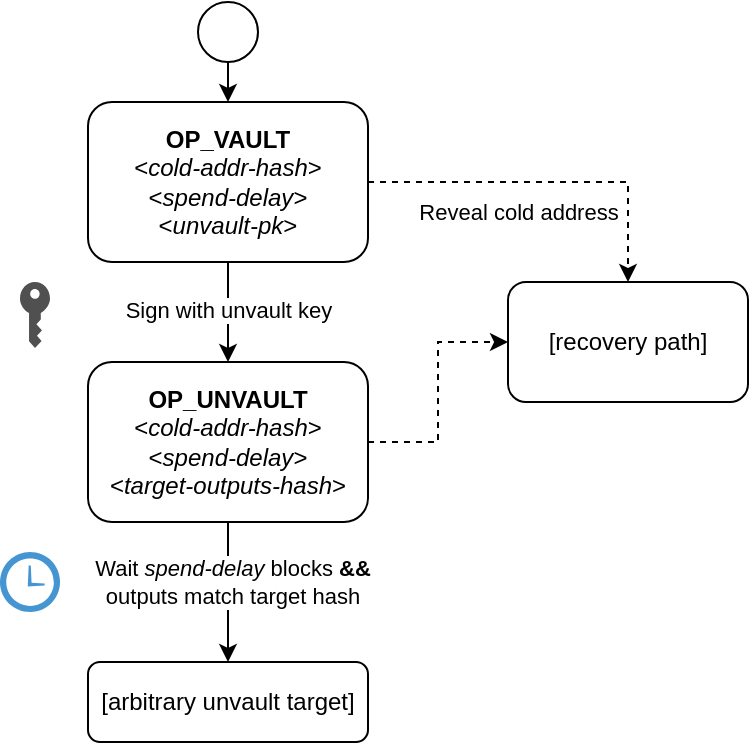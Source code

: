 <mxfile version="20.6.2" type="device" pages="5"><diagram id="qHG0FeF2aWp-aiau7VVg" name="Basic flow"><mxGraphModel dx="1471" dy="887" grid="1" gridSize="10" guides="1" tooltips="1" connect="1" arrows="1" fold="1" page="1" pageScale="1" pageWidth="850" pageHeight="1100" math="0" shadow="0"><root><mxCell id="0"/><mxCell id="1" parent="0"/><mxCell id="b8DSxFJpJzC5LI19bmsF-5" value="" style="edgeStyle=orthogonalEdgeStyle;rounded=0;orthogonalLoop=1;jettySize=auto;html=1;" parent="1" source="b8DSxFJpJzC5LI19bmsF-1" target="b8DSxFJpJzC5LI19bmsF-3" edge="1"><mxGeometry relative="1" as="geometry"/></mxCell><mxCell id="b8DSxFJpJzC5LI19bmsF-8" value="&lt;div&gt;Sign with unvault key&lt;/div&gt;" style="edgeLabel;html=1;align=center;verticalAlign=middle;resizable=0;points=[];" parent="b8DSxFJpJzC5LI19bmsF-5" vertex="1" connectable="0"><mxGeometry x="-0.31" y="-1" relative="1" as="geometry"><mxPoint x="1" y="6" as="offset"/></mxGeometry></mxCell><mxCell id="b8DSxFJpJzC5LI19bmsF-6" style="edgeStyle=orthogonalEdgeStyle;rounded=0;orthogonalLoop=1;jettySize=auto;html=1;exitX=1;exitY=0.5;exitDx=0;exitDy=0;strokeColor=default;dashed=1;" parent="1" source="b8DSxFJpJzC5LI19bmsF-1" target="b8DSxFJpJzC5LI19bmsF-2" edge="1"><mxGeometry relative="1" as="geometry"/></mxCell><mxCell id="b8DSxFJpJzC5LI19bmsF-7" value="Reveal cold address" style="edgeLabel;html=1;align=center;verticalAlign=middle;resizable=0;points=[];" parent="b8DSxFJpJzC5LI19bmsF-6" vertex="1" connectable="0"><mxGeometry x="-0.17" y="2" relative="1" as="geometry"><mxPoint y="17" as="offset"/></mxGeometry></mxCell><mxCell id="b8DSxFJpJzC5LI19bmsF-1" value="&lt;div&gt;&lt;b&gt;OP_VAULT&lt;/b&gt;&lt;/div&gt;&lt;div&gt;&amp;lt;&lt;i&gt;cold-addr-hash&lt;/i&gt;&amp;gt;&lt;/div&gt;&lt;div&gt;&amp;lt;&lt;i&gt;spend-delay&lt;/i&gt;&amp;gt;&lt;/div&gt;&lt;div&gt;&amp;lt;&lt;i&gt;unvault-pk&lt;/i&gt;&amp;gt;&lt;br&gt;&lt;/div&gt;" style="rounded=1;whiteSpace=wrap;html=1;labelPosition=center;verticalLabelPosition=middle;align=center;verticalAlign=middle;" parent="1" vertex="1"><mxGeometry x="190" y="270" width="140" height="80" as="geometry"/></mxCell><mxCell id="b8DSxFJpJzC5LI19bmsF-2" value="[recovery path]" style="rounded=1;whiteSpace=wrap;html=1;" parent="1" vertex="1"><mxGeometry x="400" y="360" width="120" height="60" as="geometry"/></mxCell><mxCell id="b8DSxFJpJzC5LI19bmsF-9" style="edgeStyle=orthogonalEdgeStyle;rounded=0;orthogonalLoop=1;jettySize=auto;html=1;exitX=1;exitY=0.5;exitDx=0;exitDy=0;entryX=0;entryY=0.5;entryDx=0;entryDy=0;dashed=1;strokeColor=default;" parent="1" source="b8DSxFJpJzC5LI19bmsF-3" target="b8DSxFJpJzC5LI19bmsF-2" edge="1"><mxGeometry relative="1" as="geometry"/></mxCell><mxCell id="b8DSxFJpJzC5LI19bmsF-11" style="edgeStyle=orthogonalEdgeStyle;rounded=0;orthogonalLoop=1;jettySize=auto;html=1;strokeColor=default;" parent="1" source="b8DSxFJpJzC5LI19bmsF-3" target="b8DSxFJpJzC5LI19bmsF-10" edge="1"><mxGeometry relative="1" as="geometry"/></mxCell><mxCell id="b8DSxFJpJzC5LI19bmsF-12" value="&lt;div&gt;Wait &lt;i&gt;spend-delay&lt;/i&gt; blocks &lt;b&gt;&amp;amp;&amp;amp;&lt;/b&gt;&lt;br&gt;&lt;/div&gt;&lt;div&gt;outputs match target hash&lt;br&gt;&lt;/div&gt;" style="edgeLabel;html=1;align=center;verticalAlign=middle;resizable=0;points=[];" parent="b8DSxFJpJzC5LI19bmsF-11" vertex="1" connectable="0"><mxGeometry x="-0.302" y="2" relative="1" as="geometry"><mxPoint y="5" as="offset"/></mxGeometry></mxCell><mxCell id="b8DSxFJpJzC5LI19bmsF-3" value="&lt;div&gt;&lt;b&gt;OP_UNVAULT&lt;/b&gt;&lt;/div&gt;&lt;div&gt;&amp;lt;&lt;i&gt;cold-addr-hash&lt;/i&gt;&amp;gt;&lt;/div&gt;&lt;div&gt;&amp;lt;&lt;i&gt;spend-delay&lt;/i&gt;&amp;gt;&lt;/div&gt;&lt;div&gt;&amp;lt;&lt;i&gt;target-outputs-hash&lt;/i&gt;&amp;gt;&lt;br&gt;&lt;/div&gt;" style="rounded=1;whiteSpace=wrap;html=1;" parent="1" vertex="1"><mxGeometry x="190" y="400" width="140" height="80" as="geometry"/></mxCell><mxCell id="b8DSxFJpJzC5LI19bmsF-10" value="[arbitrary unvault target]" style="rounded=1;whiteSpace=wrap;html=1;" parent="1" vertex="1"><mxGeometry x="190" y="550" width="140" height="40" as="geometry"/></mxCell><mxCell id="b8DSxFJpJzC5LI19bmsF-14" style="edgeStyle=orthogonalEdgeStyle;rounded=0;orthogonalLoop=1;jettySize=auto;html=1;exitX=0.5;exitY=1;exitDx=0;exitDy=0;exitPerimeter=0;entryX=0.5;entryY=0;entryDx=0;entryDy=0;strokeColor=default;" parent="1" source="b8DSxFJpJzC5LI19bmsF-13" target="b8DSxFJpJzC5LI19bmsF-1" edge="1"><mxGeometry relative="1" as="geometry"/></mxCell><mxCell id="b8DSxFJpJzC5LI19bmsF-13" value="" style="points=[[0.145,0.145,0],[0.5,0,0],[0.855,0.145,0],[1,0.5,0],[0.855,0.855,0],[0.5,1,0],[0.145,0.855,0],[0,0.5,0]];shape=mxgraph.bpmn.event;html=1;verticalLabelPosition=bottom;labelBackgroundColor=#ffffff;verticalAlign=top;align=center;perimeter=ellipsePerimeter;outlineConnect=0;aspect=fixed;outline=standard;symbol=general;rounded=1;" parent="1" vertex="1"><mxGeometry x="245" y="220" width="30" height="30" as="geometry"/></mxCell><mxCell id="BqwL7Yf8YW1r5e_O7xE0-1" value="" style="shadow=0;dashed=0;html=1;strokeColor=none;fillColor=#4495D1;labelPosition=center;verticalLabelPosition=bottom;verticalAlign=top;align=center;outlineConnect=0;shape=mxgraph.veeam.time;" parent="1" vertex="1"><mxGeometry x="146" y="495" width="30" height="30" as="geometry"/></mxCell><mxCell id="BqwL7Yf8YW1r5e_O7xE0-2" value="" style="sketch=0;pointerEvents=1;shadow=0;dashed=0;html=1;strokeColor=none;fillColor=#505050;labelPosition=center;verticalLabelPosition=bottom;verticalAlign=top;outlineConnect=0;align=center;shape=mxgraph.office.security.key_permissions;" parent="1" vertex="1"><mxGeometry x="156" y="360" width="15" height="33" as="geometry"/></mxCell></root></mxGraphModel></diagram><diagram id="hQFg2SRqlWPJF2oUK6n1" name="Batch sweep"><mxGraphModel dx="778" dy="786" grid="1" gridSize="10" guides="1" tooltips="1" connect="1" arrows="1" fold="1" page="1" pageScale="1" pageWidth="850" pageHeight="1100" math="0" shadow="0"><root><mxCell id="0"/><mxCell id="1" parent="0"/><mxCell id="DGUraX8pYsX29eg1CZX8-1" value="" style="rounded=1;whiteSpace=wrap;html=1;" parent="1" vertex="1"><mxGeometry x="642" y="429.5" width="138" height="160" as="geometry"/></mxCell><mxCell id="DGUraX8pYsX29eg1CZX8-2" value="" style="endArrow=none;html=1;rounded=0;entryX=0.5;entryY=0;entryDx=0;entryDy=0;exitX=0.5;exitY=1;exitDx=0;exitDy=0;" parent="1" source="DGUraX8pYsX29eg1CZX8-1" target="DGUraX8pYsX29eg1CZX8-1" edge="1"><mxGeometry width="50" height="50" relative="1" as="geometry"><mxPoint x="660" y="519.5" as="sourcePoint"/><mxPoint x="710" y="469.5" as="targetPoint"/></mxGeometry></mxCell><mxCell id="DGUraX8pYsX29eg1CZX8-3" value="&lt;b style=&quot;background-color: initial;&quot;&gt;&lt;br&gt;&lt;/b&gt;" style="rounded=1;whiteSpace=wrap;html=1;align=left;" parent="1" vertex="1"><mxGeometry x="722" y="440" width="100" height="80" as="geometry"/></mxCell><mxCell id="IMLKYxiTQTyD-2dyPs5i-11" value="" style="rounded=1;whiteSpace=wrap;html=1;" parent="1" vertex="1"><mxGeometry x="380" y="262" width="138" height="160" as="geometry"/></mxCell><mxCell id="IMLKYxiTQTyD-2dyPs5i-12" value="" style="endArrow=none;html=1;rounded=0;entryX=0.5;entryY=0;entryDx=0;entryDy=0;exitX=0.5;exitY=1;exitDx=0;exitDy=0;" parent="1" source="IMLKYxiTQTyD-2dyPs5i-11" target="IMLKYxiTQTyD-2dyPs5i-11" edge="1"><mxGeometry width="50" height="50" relative="1" as="geometry"><mxPoint x="398" y="352" as="sourcePoint"/><mxPoint x="448" y="302" as="targetPoint"/></mxGeometry></mxCell><mxCell id="IMLKYxiTQTyD-2dyPs5i-13" value="&lt;b style=&quot;background-color: initial;&quot;&gt;&lt;br&gt;&lt;/b&gt;" style="rounded=1;whiteSpace=wrap;html=1;align=left;" parent="1" vertex="1"><mxGeometry x="460" y="279" width="100" height="83" as="geometry"/></mxCell><mxCell id="IMLKYxiTQTyD-2dyPs5i-14" value="&lt;i&gt;Ephemeral anchor&lt;/i&gt;" style="rounded=1;whiteSpace=wrap;html=1;dashed=1;" parent="1" vertex="1"><mxGeometry x="461" y="372" width="97" height="35" as="geometry"/></mxCell><mxCell id="IMLKYxiTQTyD-2dyPs5i-16" value="" style="rounded=1;whiteSpace=wrap;html=1;" parent="1" vertex="1"><mxGeometry x="377" y="499" width="138" height="138" as="geometry"/></mxCell><mxCell id="IMLKYxiTQTyD-2dyPs5i-17" value="" style="endArrow=none;html=1;rounded=0;entryX=0.5;entryY=0;entryDx=0;entryDy=0;exitX=0.5;exitY=1;exitDx=0;exitDy=0;" parent="1" source="IMLKYxiTQTyD-2dyPs5i-16" target="IMLKYxiTQTyD-2dyPs5i-16" edge="1"><mxGeometry width="50" height="50" relative="1" as="geometry"><mxPoint x="395" y="589" as="sourcePoint"/><mxPoint x="445" y="539" as="targetPoint"/></mxGeometry></mxCell><mxCell id="IMLKYxiTQTyD-2dyPs5i-18" value="&lt;b style=&quot;background-color: initial;&quot;&gt;&lt;br&gt;&lt;/b&gt;" style="rounded=1;whiteSpace=wrap;html=1;align=left;" parent="1" vertex="1"><mxGeometry x="457" y="516" width="100" height="101" as="geometry"/></mxCell><mxCell id="IMLKYxiTQTyD-2dyPs5i-27" value="" style="rounded=1;whiteSpace=wrap;html=1;" parent="1" vertex="1"><mxGeometry x="150" y="420" width="138" height="140" as="geometry"/></mxCell><mxCell id="IMLKYxiTQTyD-2dyPs5i-28" value="" style="endArrow=none;html=1;rounded=0;entryX=0.5;entryY=0;entryDx=0;entryDy=0;exitX=0.5;exitY=1;exitDx=0;exitDy=0;" parent="1" source="IMLKYxiTQTyD-2dyPs5i-27" target="IMLKYxiTQTyD-2dyPs5i-27" edge="1"><mxGeometry width="50" height="50" relative="1" as="geometry"><mxPoint x="168" y="510" as="sourcePoint"/><mxPoint x="218" y="460" as="targetPoint"/></mxGeometry></mxCell><mxCell id="IMLKYxiTQTyD-2dyPs5i-29" value="&lt;b style=&quot;background-color: initial;&quot;&gt;&lt;br&gt;&lt;/b&gt;" style="rounded=1;whiteSpace=wrap;html=1;align=left;" parent="1" vertex="1"><mxGeometry x="230" y="437" width="100" height="101" as="geometry"/></mxCell><mxCell id="IMLKYxiTQTyD-2dyPs5i-30" value="&lt;p style=&quot;line-height: 40%;&quot;&gt;&lt;b&gt;scriptPubKey&lt;/b&gt;&lt;/p&gt;&lt;p style=&quot;line-height: 40%;&quot;&gt;&lt;span style=&quot;background-color: initial;&quot;&gt;OP_VAULT&lt;/span&gt;&lt;/p&gt;&lt;p style=&quot;line-height: 40%;&quot;&gt;&lt;span style=&quot;background-color: initial;&quot;&gt;&amp;nbsp; &lt;i&gt;&lt;font color=&quot;#0066cc&quot;&gt;&lt;b&gt;recov-hash-1&lt;/b&gt;&lt;/font&gt; ...&lt;/i&gt;&lt;/span&gt;&lt;/p&gt;&lt;p style=&quot;line-height: 120%;&quot;&gt;&lt;b&gt;amount&lt;/b&gt;&lt;br&gt;&lt;i&gt;a3&lt;/i&gt;&lt;/p&gt;" style="text;html=1;resizable=0;autosize=1;align=left;verticalAlign=middle;points=[];fillColor=none;strokeColor=none;rounded=0;dashed=1;" parent="1" vertex="1"><mxGeometry x="461" y="508.5" width="120" height="120" as="geometry"/></mxCell><mxCell id="IMLKYxiTQTyD-2dyPs5i-31" value="" style="rounded=1;whiteSpace=wrap;html=1;" parent="1" vertex="1"><mxGeometry x="100" y="251" width="138" height="141" as="geometry"/></mxCell><mxCell id="IMLKYxiTQTyD-2dyPs5i-32" value="" style="endArrow=none;html=1;rounded=0;entryX=0.5;entryY=0;entryDx=0;entryDy=0;exitX=0.5;exitY=1;exitDx=0;exitDy=0;" parent="1" source="IMLKYxiTQTyD-2dyPs5i-31" target="IMLKYxiTQTyD-2dyPs5i-31" edge="1"><mxGeometry width="50" height="50" relative="1" as="geometry"><mxPoint x="118" y="341" as="sourcePoint"/><mxPoint x="168" y="291" as="targetPoint"/></mxGeometry></mxCell><mxCell id="IMLKYxiTQTyD-2dyPs5i-33" value="&lt;b style=&quot;background-color: initial;&quot;&gt;&lt;br&gt;&lt;/b&gt;" style="rounded=1;whiteSpace=wrap;html=1;align=left;" parent="1" vertex="1"><mxGeometry x="180" y="268" width="100" height="101" as="geometry"/></mxCell><mxCell id="IMLKYxiTQTyD-2dyPs5i-34" value="&lt;p style=&quot;line-height: 40%;&quot;&gt;&lt;b&gt;scriptPubKey&lt;/b&gt;&lt;/p&gt;&lt;p style=&quot;line-height: 40%;&quot;&gt;&lt;span style=&quot;background-color: initial;&quot;&gt;OP_VAULT&lt;/span&gt;&lt;/p&gt;&lt;p style=&quot;line-height: 40%;&quot;&gt;&lt;span style=&quot;background-color: initial;&quot;&gt;&amp;nbsp; &lt;i&gt;&lt;font color=&quot;#0066cc&quot;&gt;&lt;b&gt;recov-hash-1&lt;/b&gt;&lt;/font&gt; ...&lt;/i&gt;&lt;/span&gt;&lt;/p&gt;&lt;p style=&quot;line-height: 120%;&quot;&gt;&lt;b&gt;amount&lt;/b&gt;&lt;br&gt;&lt;i&gt;a1&lt;/i&gt;&lt;/p&gt;" style="text;html=1;resizable=0;autosize=1;align=left;verticalAlign=middle;points=[];fillColor=none;strokeColor=none;rounded=0;dashed=1;" parent="1" vertex="1"><mxGeometry x="183" y="262" width="120" height="120" as="geometry"/></mxCell><mxCell id="IMLKYxiTQTyD-2dyPs5i-52" style="edgeStyle=orthogonalEdgeStyle;rounded=0;orthogonalLoop=1;jettySize=auto;html=1;exitX=0;exitY=0.5;exitDx=0;exitDy=0;entryX=1;entryY=0.5;entryDx=0;entryDy=0;" parent="1" source="IMLKYxiTQTyD-2dyPs5i-38" target="IMLKYxiTQTyD-2dyPs5i-33" edge="1"><mxGeometry relative="1" as="geometry"/></mxCell><mxCell id="IMLKYxiTQTyD-2dyPs5i-38" value="" style="rounded=0;whiteSpace=wrap;html=1;" parent="1" vertex="1"><mxGeometry x="340" y="289" width="90" height="60" as="geometry"/></mxCell><mxCell id="IMLKYxiTQTyD-2dyPs5i-39" value="&lt;p style=&quot;line-height: 40%;&quot;&gt;&lt;b&gt;witness&lt;/b&gt;&lt;/p&gt;&lt;p style=&quot;line-height: 40%;&quot;&gt;[&lt;i&gt;unvault-key&lt;/i&gt;&amp;nbsp;&lt;/p&gt;&lt;p style=&quot;line-height: 40%;&quot;&gt;&amp;nbsp; signature]&lt;/p&gt;" style="text;html=1;resizable=0;autosize=1;align=left;verticalAlign=middle;points=[];fillColor=none;strokeColor=none;rounded=0;dashed=1;" parent="1" vertex="1"><mxGeometry x="353" y="279" width="90" height="80" as="geometry"/></mxCell><mxCell id="IMagvj_H5wSyhYbexlPS-2" style="edgeStyle=orthogonalEdgeStyle;rounded=0;orthogonalLoop=1;jettySize=auto;html=1;exitX=0;exitY=0.5;exitDx=0;exitDy=0;entryX=1;entryY=0.5;entryDx=0;entryDy=0;" parent="1" source="IMLKYxiTQTyD-2dyPs5i-40" target="IMLKYxiTQTyD-2dyPs5i-18" edge="1"><mxGeometry relative="1" as="geometry"/></mxCell><mxCell id="IMLKYxiTQTyD-2dyPs5i-40" value="[empty witness]" style="rounded=0;whiteSpace=wrap;html=1;" parent="1" vertex="1"><mxGeometry x="600" y="508.5" width="90" height="24" as="geometry"/></mxCell><mxCell id="IMLKYxiTQTyD-2dyPs5i-54" style="edgeStyle=orthogonalEdgeStyle;rounded=0;orthogonalLoop=1;jettySize=auto;html=1;exitX=0;exitY=0.25;exitDx=0;exitDy=0;entryX=1;entryY=0.5;entryDx=0;entryDy=0;" parent="1" source="IMLKYxiTQTyD-2dyPs5i-42" target="IMLKYxiTQTyD-2dyPs5i-13" edge="1"><mxGeometry relative="1" as="geometry"/></mxCell><mxCell id="IMLKYxiTQTyD-2dyPs5i-42" value="[empty witness]" style="rounded=0;whiteSpace=wrap;html=1;" parent="1" vertex="1"><mxGeometry x="600" y="442.5" width="90" height="24" as="geometry"/></mxCell><mxCell id="IMagvj_H5wSyhYbexlPS-1" style="edgeStyle=orthogonalEdgeStyle;rounded=0;orthogonalLoop=1;jettySize=auto;html=1;exitX=0;exitY=0.5;exitDx=0;exitDy=0;entryX=1;entryY=0.5;entryDx=0;entryDy=0;" parent="1" source="IMLKYxiTQTyD-2dyPs5i-43" target="IMLKYxiTQTyD-2dyPs5i-29" edge="1"><mxGeometry relative="1" as="geometry"/></mxCell><mxCell id="IMLKYxiTQTyD-2dyPs5i-43" value="[empty witness]" style="rounded=0;whiteSpace=wrap;html=1;" parent="1" vertex="1"><mxGeometry x="600" y="475" width="90" height="24" as="geometry"/></mxCell><mxCell id="IMLKYxiTQTyD-2dyPs5i-20" value="&lt;p style=&quot;line-height: 40%;&quot;&gt;&lt;b&gt;scriptPubKey&lt;/b&gt;&lt;/p&gt;&lt;p style=&quot;line-height: 40%;&quot;&gt;&lt;span style=&quot;background-color: initial;&quot;&gt;OP_VAULT&lt;/span&gt;&lt;/p&gt;&lt;p style=&quot;line-height: 40%;&quot;&gt;&lt;span style=&quot;background-color: initial;&quot;&gt;&amp;nbsp; &lt;i&gt;&lt;font color=&quot;#0066cc&quot;&gt;&lt;b&gt;recov-hash-1&lt;/b&gt;&lt;/font&gt; ...&lt;/i&gt;&lt;/span&gt;&lt;/p&gt;&lt;p style=&quot;line-height: 120%;&quot;&gt;&lt;b&gt;amount&lt;/b&gt;&lt;br&gt;&lt;i&gt;a2&lt;/i&gt;&lt;/p&gt;" style="text;html=1;resizable=0;autosize=1;align=left;verticalAlign=middle;points=[];fillColor=none;strokeColor=none;rounded=0;dashed=1;" parent="1" vertex="1"><mxGeometry x="233" y="430" width="120" height="120" as="geometry"/></mxCell><mxCell id="IMLKYxiTQTyD-2dyPs5i-53" value="" style="group" parent="1" vertex="1" connectable="0"><mxGeometry x="462" y="270.5" width="120" height="95" as="geometry"/></mxCell><mxCell id="IMLKYxiTQTyD-2dyPs5i-15" value="&lt;p style=&quot;line-height: 10%;&quot;&gt;&lt;b&gt;scriptPubKey&lt;/b&gt;&lt;/p&gt;&lt;p style=&quot;line-height: 10%;&quot;&gt;&lt;span style=&quot;background-color: initial;&quot;&gt;OP_UNVAULT&lt;/span&gt;&lt;/p&gt;&lt;p style=&quot;line-height: 10%;&quot;&gt;&lt;span style=&quot;background-color: initial;&quot;&gt;&amp;nbsp; &lt;i&gt;&lt;font color=&quot;#0066cc&quot;&gt;&lt;b&gt;recov&lt;/b&gt;&lt;/font&gt;&lt;/i&gt;&lt;/span&gt;&lt;i style=&quot;background-color: initial;&quot;&gt;&lt;font color=&quot;#0066cc&quot;&gt;&lt;b&gt;-hash-1&lt;/b&gt;&lt;/font&gt; ...&lt;/i&gt;&lt;/p&gt;" style="text;html=1;resizable=0;autosize=1;align=left;verticalAlign=middle;points=[];fillColor=none;strokeColor=none;rounded=0;dashed=1;" parent="IMLKYxiTQTyD-2dyPs5i-53" vertex="1"><mxGeometry width="120" height="70" as="geometry"/></mxCell><mxCell id="IMLKYxiTQTyD-2dyPs5i-26" value="&lt;p style=&quot;line-height: 10%;&quot;&gt;&lt;b&gt;amount&lt;/b&gt;&lt;/p&gt;&lt;p style=&quot;line-height: 10%;&quot;&gt;a1&lt;/p&gt;" style="text;html=1;resizable=0;autosize=1;align=left;verticalAlign=middle;points=[];fillColor=none;strokeColor=none;rounded=0;dashed=1;" parent="IMLKYxiTQTyD-2dyPs5i-53" vertex="1"><mxGeometry y="45" width="70" height="50" as="geometry"/></mxCell><mxCell id="IMLKYxiTQTyD-2dyPs5i-60" value="" style="group" parent="1" vertex="1" connectable="0"><mxGeometry x="730" y="438" width="100" height="82" as="geometry"/></mxCell><mxCell id="IMLKYxiTQTyD-2dyPs5i-58" value="&lt;p style=&quot;line-height: 20%;&quot;&gt;&lt;b&gt;scriptPubKey&lt;/b&gt;&lt;/p&gt;&lt;p style=&quot;line-height: 20%;&quot;&gt;&lt;i&gt;[recovery-spk]&lt;/i&gt;&lt;/p&gt;" style="text;html=1;resizable=0;autosize=1;align=left;verticalAlign=middle;points=[];fillColor=none;strokeColor=none;rounded=0;dashed=1;" parent="IMLKYxiTQTyD-2dyPs5i-60" vertex="1"><mxGeometry width="100" height="50" as="geometry"/></mxCell><mxCell id="IMLKYxiTQTyD-2dyPs5i-59" value="&lt;p style=&quot;line-height: 10%;&quot;&gt;&lt;b&gt;amount&lt;/b&gt;&lt;/p&gt;&lt;p style=&quot;line-height: 10%;&quot;&gt;a1 + a2 + a3&lt;/p&gt;" style="text;html=1;resizable=0;autosize=1;align=left;verticalAlign=middle;points=[];fillColor=none;strokeColor=none;rounded=0;dashed=1;" parent="IMLKYxiTQTyD-2dyPs5i-60" vertex="1"><mxGeometry y="32" width="90" height="50" as="geometry"/></mxCell><mxCell id="IMLKYxiTQTyD-2dyPs5i-61" value="&lt;i&gt;Ephemeral anchor&lt;/i&gt;" style="rounded=1;whiteSpace=wrap;html=1;dashed=1;" parent="1" vertex="1"><mxGeometry x="723.5" y="533" width="97" height="35" as="geometry"/></mxCell><mxCell id="IMLKYxiTQTyD-2dyPs5i-62" value="Swept during unvault" style="text;html=1;resizable=0;autosize=1;align=center;verticalAlign=middle;points=[];fillColor=none;strokeColor=none;rounded=0;fontSize=17;" parent="1" vertex="1"><mxGeometry x="235" y="217" width="180" height="30" as="geometry"/></mxCell><mxCell id="IMLKYxiTQTyD-2dyPs5i-63" value="Swept while still vaulted" style="text;html=1;resizable=0;autosize=1;align=center;verticalAlign=middle;points=[];fillColor=none;strokeColor=none;rounded=0;fontSize=17;" parent="1" vertex="1"><mxGeometry x="160" y="587" width="200" height="30" as="geometry"/></mxCell><mxCell id="IMLKYxiTQTyD-2dyPs5i-64" value="Batch sweep" style="text;html=1;resizable=0;autosize=1;align=center;verticalAlign=middle;points=[];fillColor=none;strokeColor=none;rounded=0;fontSize=17;" parent="1" vertex="1"><mxGeometry x="645" y="380.5" width="120" height="30" as="geometry"/></mxCell><mxCell id="IMagvj_H5wSyhYbexlPS-9" value="output" style="rounded=1;whiteSpace=wrap;html=1;" parent="1" vertex="1"><mxGeometry x="723" y="238" width="90" height="21" as="geometry"/></mxCell><mxCell id="IMagvj_H5wSyhYbexlPS-10" value="optional output" style="rounded=1;whiteSpace=wrap;html=1;dashed=1;" parent="1" vertex="1"><mxGeometry x="723" y="267" width="90" height="21" as="geometry"/></mxCell><mxCell id="IMagvj_H5wSyhYbexlPS-11" value="input" style="rounded=0;whiteSpace=wrap;html=1;" parent="1" vertex="1"><mxGeometry x="723" y="297" width="90" height="22" as="geometry"/></mxCell></root></mxGraphModel></diagram><diagram id="x3-0X1WiPTrt-eOLsWqB" name="Recovery comparison"><mxGraphModel dx="240" dy="136" grid="1" gridSize="10" guides="1" tooltips="1" connect="1" arrows="1" fold="1" page="1" pageScale="1" pageWidth="850" pageHeight="1100" math="0" shadow="0"><root><mxCell id="0"/><mxCell id="1" parent="0"/><mxCell id="QagaKE3Mm4n1A5BtnNWS-3" style="edgeStyle=orthogonalEdgeStyle;rounded=0;orthogonalLoop=1;jettySize=auto;html=1;" edge="1" parent="1" source="QagaKE3Mm4n1A5BtnNWS-1" target="QagaKE3Mm4n1A5BtnNWS-2"><mxGeometry relative="1" as="geometry"/></mxCell><mxCell id="QagaKE3Mm4n1A5BtnNWS-1" value="" style="ellipse;whiteSpace=wrap;html=1;aspect=fixed;" vertex="1" parent="1"><mxGeometry x="120" y="240" width="40" height="40" as="geometry"/></mxCell><mxCell id="QagaKE3Mm4n1A5BtnNWS-6" style="edgeStyle=orthogonalEdgeStyle;rounded=0;orthogonalLoop=1;jettySize=auto;html=1;" edge="1" parent="1" source="QagaKE3Mm4n1A5BtnNWS-2" target="QagaKE3Mm4n1A5BtnNWS-5"><mxGeometry relative="1" as="geometry"/></mxCell><mxCell id="QagaKE3Mm4n1A5BtnNWS-2" value="" style="ellipse;whiteSpace=wrap;html=1;aspect=fixed;" vertex="1" parent="1"><mxGeometry x="200" y="240" width="40" height="40" as="geometry"/></mxCell><mxCell id="QagaKE3Mm4n1A5BtnNWS-4" value="&lt;div&gt;Presigned&lt;/div&gt;&lt;div&gt;vault&lt;br&gt;&lt;/div&gt;" style="text;html=1;resizable=0;autosize=1;align=center;verticalAlign=middle;points=[];fillColor=none;strokeColor=none;rounded=0;" vertex="1" parent="1"><mxGeometry x="180" y="200" width="80" height="40" as="geometry"/></mxCell><mxCell id="QagaKE3Mm4n1A5BtnNWS-9" style="edgeStyle=orthogonalEdgeStyle;rounded=0;orthogonalLoop=1;jettySize=auto;html=1;" edge="1" parent="1" source="QagaKE3Mm4n1A5BtnNWS-5" target="QagaKE3Mm4n1A5BtnNWS-8"><mxGeometry relative="1" as="geometry"/></mxCell><mxCell id="QagaKE3Mm4n1A5BtnNWS-5" value="" style="ellipse;whiteSpace=wrap;html=1;aspect=fixed;" vertex="1" parent="1"><mxGeometry x="280" y="240" width="40" height="40" as="geometry"/></mxCell><mxCell id="QagaKE3Mm4n1A5BtnNWS-7" value="Unvault" style="text;html=1;resizable=0;autosize=1;align=center;verticalAlign=middle;points=[];fillColor=none;strokeColor=none;rounded=0;" vertex="1" parent="1"><mxGeometry x="265" y="205" width="70" height="30" as="geometry"/></mxCell><mxCell id="QagaKE3Mm4n1A5BtnNWS-8" value="" style="ellipse;whiteSpace=wrap;html=1;aspect=fixed;" vertex="1" parent="1"><mxGeometry x="360" y="240" width="40" height="40" as="geometry"/></mxCell><mxCell id="QagaKE3Mm4n1A5BtnNWS-10" value="To recovery" style="text;html=1;resizable=0;autosize=1;align=center;verticalAlign=middle;points=[];fillColor=none;strokeColor=none;rounded=0;" vertex="1" parent="1"><mxGeometry x="335" y="205" width="90" height="30" as="geometry"/></mxCell><mxCell id="QagaKE3Mm4n1A5BtnNWS-11" style="edgeStyle=orthogonalEdgeStyle;rounded=0;orthogonalLoop=1;jettySize=auto;html=1;" edge="1" parent="1" source="QagaKE3Mm4n1A5BtnNWS-12" target="QagaKE3Mm4n1A5BtnNWS-14"><mxGeometry relative="1" as="geometry"/></mxCell><mxCell id="QagaKE3Mm4n1A5BtnNWS-12" value="" style="ellipse;whiteSpace=wrap;html=1;aspect=fixed;" vertex="1" parent="1"><mxGeometry x="120" y="299" width="40" height="40" as="geometry"/></mxCell><mxCell id="QagaKE3Mm4n1A5BtnNWS-13" style="edgeStyle=orthogonalEdgeStyle;rounded=0;orthogonalLoop=1;jettySize=auto;html=1;" edge="1" parent="1" source="QagaKE3Mm4n1A5BtnNWS-14" target="QagaKE3Mm4n1A5BtnNWS-16"><mxGeometry relative="1" as="geometry"/></mxCell><mxCell id="QagaKE3Mm4n1A5BtnNWS-14" value="" style="ellipse;whiteSpace=wrap;html=1;aspect=fixed;" vertex="1" parent="1"><mxGeometry x="200" y="299" width="40" height="40" as="geometry"/></mxCell><mxCell id="QagaKE3Mm4n1A5BtnNWS-15" style="edgeStyle=orthogonalEdgeStyle;rounded=0;orthogonalLoop=1;jettySize=auto;html=1;" edge="1" parent="1" source="QagaKE3Mm4n1A5BtnNWS-16" target="QagaKE3Mm4n1A5BtnNWS-17"><mxGeometry relative="1" as="geometry"/></mxCell><mxCell id="QagaKE3Mm4n1A5BtnNWS-16" value="" style="ellipse;whiteSpace=wrap;html=1;aspect=fixed;" vertex="1" parent="1"><mxGeometry x="280" y="299" width="40" height="40" as="geometry"/></mxCell><mxCell id="QagaKE3Mm4n1A5BtnNWS-17" value="" style="ellipse;whiteSpace=wrap;html=1;aspect=fixed;" vertex="1" parent="1"><mxGeometry x="360" y="299" width="40" height="40" as="geometry"/></mxCell><mxCell id="QagaKE3Mm4n1A5BtnNWS-21" value="" style="group" vertex="1" connectable="0" parent="1"><mxGeometry x="240" y="260" width="40" height="60" as="geometry"/></mxCell><mxCell id="QagaKE3Mm4n1A5BtnNWS-18" value="" style="shape=waypoint;sketch=0;fillStyle=solid;size=6;pointerEvents=1;points=[];fillColor=none;resizable=0;rotatable=0;perimeter=centerPerimeter;snapToPoint=1;" vertex="1" parent="QagaKE3Mm4n1A5BtnNWS-21"><mxGeometry width="40" height="40" as="geometry"/></mxCell><mxCell id="QagaKE3Mm4n1A5BtnNWS-19" value="" style="shape=waypoint;sketch=0;fillStyle=solid;size=6;pointerEvents=1;points=[];fillColor=none;resizable=0;rotatable=0;perimeter=centerPerimeter;snapToPoint=1;" vertex="1" parent="QagaKE3Mm4n1A5BtnNWS-21"><mxGeometry y="10" width="40" height="40" as="geometry"/></mxCell><mxCell id="QagaKE3Mm4n1A5BtnNWS-20" value="" style="shape=waypoint;sketch=0;fillStyle=solid;size=6;pointerEvents=1;points=[];fillColor=none;resizable=0;rotatable=0;perimeter=centerPerimeter;snapToPoint=1;" vertex="1" parent="QagaKE3Mm4n1A5BtnNWS-21"><mxGeometry y="20" width="40" height="40" as="geometry"/></mxCell><mxCell id="QagaKE3Mm4n1A5BtnNWS-22" value="&lt;b&gt;Precomputed vaults&lt;/b&gt;" style="text;html=1;resizable=0;autosize=1;align=center;verticalAlign=middle;points=[];fillColor=none;strokeColor=none;rounded=0;" vertex="1" parent="1"><mxGeometry x="210" y="168" width="140" height="30" as="geometry"/></mxCell><mxCell id="QagaKE3Mm4n1A5BtnNWS-23" style="edgeStyle=orthogonalEdgeStyle;rounded=0;orthogonalLoop=1;jettySize=auto;html=1;" edge="1" parent="1" source="QagaKE3Mm4n1A5BtnNWS-24" target="QagaKE3Mm4n1A5BtnNWS-26"><mxGeometry relative="1" as="geometry"/></mxCell><mxCell id="QagaKE3Mm4n1A5BtnNWS-24" value="" style="ellipse;whiteSpace=wrap;html=1;aspect=fixed;" vertex="1" parent="1"><mxGeometry x="480" y="240" width="40" height="40" as="geometry"/></mxCell><mxCell id="QagaKE3Mm4n1A5BtnNWS-25" style="edgeStyle=orthogonalEdgeStyle;rounded=0;orthogonalLoop=1;jettySize=auto;html=1;" edge="1" parent="1" source="QagaKE3Mm4n1A5BtnNWS-26" target="QagaKE3Mm4n1A5BtnNWS-29"><mxGeometry relative="1" as="geometry"/></mxCell><mxCell id="QagaKE3Mm4n1A5BtnNWS-26" value="" style="ellipse;whiteSpace=wrap;html=1;aspect=fixed;" vertex="1" parent="1"><mxGeometry x="560" y="240" width="40" height="40" as="geometry"/></mxCell><mxCell id="QagaKE3Mm4n1A5BtnNWS-27" value="&lt;div&gt;OP_VAULT&lt;/div&gt;" style="text;html=1;resizable=0;autosize=1;align=center;verticalAlign=middle;points=[];fillColor=none;strokeColor=none;rounded=0;fontFamily=Courier New;" vertex="1" parent="1"><mxGeometry x="540" y="205" width="80" height="30" as="geometry"/></mxCell><mxCell id="QagaKE3Mm4n1A5BtnNWS-28" style="edgeStyle=orthogonalEdgeStyle;rounded=0;orthogonalLoop=1;jettySize=auto;html=1;" edge="1" parent="1" source="QagaKE3Mm4n1A5BtnNWS-29" target="QagaKE3Mm4n1A5BtnNWS-31"><mxGeometry relative="1" as="geometry"/></mxCell><mxCell id="QagaKE3Mm4n1A5BtnNWS-29" value="" style="ellipse;whiteSpace=wrap;html=1;aspect=fixed;" vertex="1" parent="1"><mxGeometry x="640" y="240" width="40" height="40" as="geometry"/></mxCell><mxCell id="QagaKE3Mm4n1A5BtnNWS-30" value="OP_UNVAULT" style="text;html=1;resizable=0;autosize=1;align=center;verticalAlign=middle;points=[];fillColor=none;strokeColor=none;rounded=0;fontFamily=Courier New;" vertex="1" parent="1"><mxGeometry x="615" y="205" width="90" height="30" as="geometry"/></mxCell><mxCell id="QagaKE3Mm4n1A5BtnNWS-31" value="" style="ellipse;whiteSpace=wrap;html=1;aspect=fixed;" vertex="1" parent="1"><mxGeometry x="720" y="240" width="40" height="40" as="geometry"/></mxCell><mxCell id="QagaKE3Mm4n1A5BtnNWS-32" value="To recovery" style="text;html=1;resizable=0;autosize=1;align=center;verticalAlign=middle;points=[];fillColor=none;strokeColor=none;rounded=0;" vertex="1" parent="1"><mxGeometry x="695" y="205" width="90" height="30" as="geometry"/></mxCell><mxCell id="QagaKE3Mm4n1A5BtnNWS-33" style="edgeStyle=orthogonalEdgeStyle;rounded=0;orthogonalLoop=1;jettySize=auto;html=1;" edge="1" parent="1" source="QagaKE3Mm4n1A5BtnNWS-34" target="QagaKE3Mm4n1A5BtnNWS-36"><mxGeometry relative="1" as="geometry"/></mxCell><mxCell id="QagaKE3Mm4n1A5BtnNWS-34" value="" style="ellipse;whiteSpace=wrap;html=1;aspect=fixed;" vertex="1" parent="1"><mxGeometry x="480" y="299" width="40" height="40" as="geometry"/></mxCell><mxCell id="QagaKE3Mm4n1A5BtnNWS-35" style="edgeStyle=orthogonalEdgeStyle;rounded=0;orthogonalLoop=1;jettySize=auto;html=1;" edge="1" parent="1" source="QagaKE3Mm4n1A5BtnNWS-36" target="QagaKE3Mm4n1A5BtnNWS-38"><mxGeometry relative="1" as="geometry"/></mxCell><mxCell id="QagaKE3Mm4n1A5BtnNWS-36" value="" style="ellipse;whiteSpace=wrap;html=1;aspect=fixed;" vertex="1" parent="1"><mxGeometry x="560" y="299" width="40" height="40" as="geometry"/></mxCell><mxCell id="QagaKE3Mm4n1A5BtnNWS-37" style="edgeStyle=orthogonalEdgeStyle;rounded=0;orthogonalLoop=1;jettySize=auto;html=1;entryX=0;entryY=0.5;entryDx=0;entryDy=0;" edge="1" parent="1" source="QagaKE3Mm4n1A5BtnNWS-38" target="QagaKE3Mm4n1A5BtnNWS-31"><mxGeometry relative="1" as="geometry"><mxPoint x="720" y="342" as="targetPoint"/></mxGeometry></mxCell><mxCell id="QagaKE3Mm4n1A5BtnNWS-38" value="" style="ellipse;whiteSpace=wrap;html=1;aspect=fixed;" vertex="1" parent="1"><mxGeometry x="640" y="299" width="40" height="40" as="geometry"/></mxCell><mxCell id="QagaKE3Mm4n1A5BtnNWS-40" value="" style="group" vertex="1" connectable="0" parent="1"><mxGeometry x="600" y="260" width="40" height="60" as="geometry"/></mxCell><mxCell id="QagaKE3Mm4n1A5BtnNWS-41" value="" style="shape=waypoint;sketch=0;fillStyle=solid;size=6;pointerEvents=1;points=[];fillColor=none;resizable=0;rotatable=0;perimeter=centerPerimeter;snapToPoint=1;" vertex="1" parent="QagaKE3Mm4n1A5BtnNWS-40"><mxGeometry width="40" height="40" as="geometry"/></mxCell><mxCell id="QagaKE3Mm4n1A5BtnNWS-42" value="" style="shape=waypoint;sketch=0;fillStyle=solid;size=6;pointerEvents=1;points=[];fillColor=none;resizable=0;rotatable=0;perimeter=centerPerimeter;snapToPoint=1;" vertex="1" parent="QagaKE3Mm4n1A5BtnNWS-40"><mxGeometry y="10" width="40" height="40" as="geometry"/></mxCell><mxCell id="QagaKE3Mm4n1A5BtnNWS-43" value="" style="shape=waypoint;sketch=0;fillStyle=solid;size=6;pointerEvents=1;points=[];fillColor=none;resizable=0;rotatable=0;perimeter=centerPerimeter;snapToPoint=1;" vertex="1" parent="QagaKE3Mm4n1A5BtnNWS-40"><mxGeometry y="20" width="40" height="40" as="geometry"/></mxCell><mxCell id="QagaKE3Mm4n1A5BtnNWS-44" value="&lt;b&gt;OP_VAULT&lt;/b&gt;" style="text;html=1;resizable=0;autosize=1;align=center;verticalAlign=middle;points=[];fillColor=none;strokeColor=none;rounded=0;fontFamily=Courier New;" vertex="1" parent="1"><mxGeometry x="600" y="168" width="80" height="30" as="geometry"/></mxCell><mxCell id="QagaKE3Mm4n1A5BtnNWS-45" style="edgeStyle=orthogonalEdgeStyle;rounded=0;orthogonalLoop=1;jettySize=auto;html=1;" edge="1" parent="1" source="QagaKE3Mm4n1A5BtnNWS-46" target="QagaKE3Mm4n1A5BtnNWS-48"><mxGeometry relative="1" as="geometry"/></mxCell><mxCell id="QagaKE3Mm4n1A5BtnNWS-46" value="" style="ellipse;whiteSpace=wrap;html=1;aspect=fixed;" vertex="1" parent="1"><mxGeometry x="120" y="449" width="40" height="40" as="geometry"/></mxCell><mxCell id="QagaKE3Mm4n1A5BtnNWS-47" style="edgeStyle=orthogonalEdgeStyle;rounded=0;orthogonalLoop=1;jettySize=auto;html=1;" edge="1" parent="1" source="QagaKE3Mm4n1A5BtnNWS-48" target="QagaKE3Mm4n1A5BtnNWS-51"><mxGeometry relative="1" as="geometry"/></mxCell><mxCell id="QagaKE3Mm4n1A5BtnNWS-48" value="" style="ellipse;whiteSpace=wrap;html=1;aspect=fixed;" vertex="1" parent="1"><mxGeometry x="200" y="449" width="40" height="40" as="geometry"/></mxCell><mxCell id="QagaKE3Mm4n1A5BtnNWS-49" value="&lt;div&gt;Presigned&lt;/div&gt;&lt;div&gt;vault&lt;br&gt;&lt;/div&gt;" style="text;html=1;resizable=0;autosize=1;align=center;verticalAlign=middle;points=[];fillColor=none;strokeColor=none;rounded=0;" vertex="1" parent="1"><mxGeometry x="180" y="409" width="80" height="40" as="geometry"/></mxCell><mxCell id="QagaKE3Mm4n1A5BtnNWS-51" value="" style="ellipse;whiteSpace=wrap;html=1;aspect=fixed;" vertex="1" parent="1"><mxGeometry x="280" y="449" width="40" height="40" as="geometry"/></mxCell><mxCell id="QagaKE3Mm4n1A5BtnNWS-52" value="To recovery" style="text;html=1;resizable=0;autosize=1;align=center;verticalAlign=middle;points=[];fillColor=none;strokeColor=none;rounded=0;" vertex="1" parent="1"><mxGeometry x="255" y="414" width="90" height="30" as="geometry"/></mxCell><mxCell id="QagaKE3Mm4n1A5BtnNWS-55" style="edgeStyle=orthogonalEdgeStyle;rounded=0;orthogonalLoop=1;jettySize=auto;html=1;" edge="1" parent="1" source="QagaKE3Mm4n1A5BtnNWS-56" target="QagaKE3Mm4n1A5BtnNWS-58"><mxGeometry relative="1" as="geometry"/></mxCell><mxCell id="QagaKE3Mm4n1A5BtnNWS-56" value="" style="ellipse;whiteSpace=wrap;html=1;aspect=fixed;" vertex="1" parent="1"><mxGeometry x="120" y="503" width="40" height="40" as="geometry"/></mxCell><mxCell id="QagaKE3Mm4n1A5BtnNWS-57" style="edgeStyle=orthogonalEdgeStyle;rounded=0;orthogonalLoop=1;jettySize=auto;html=1;" edge="1" parent="1" source="QagaKE3Mm4n1A5BtnNWS-58" target="QagaKE3Mm4n1A5BtnNWS-60"><mxGeometry relative="1" as="geometry"/></mxCell><mxCell id="QagaKE3Mm4n1A5BtnNWS-58" value="" style="ellipse;whiteSpace=wrap;html=1;aspect=fixed;" vertex="1" parent="1"><mxGeometry x="200" y="503" width="40" height="40" as="geometry"/></mxCell><mxCell id="QagaKE3Mm4n1A5BtnNWS-60" value="" style="ellipse;whiteSpace=wrap;html=1;aspect=fixed;" vertex="1" parent="1"><mxGeometry x="280" y="503" width="40" height="40" as="geometry"/></mxCell><mxCell id="QagaKE3Mm4n1A5BtnNWS-62" value="" style="group" vertex="1" connectable="0" parent="1"><mxGeometry x="238" y="467" width="40" height="60" as="geometry"/></mxCell><mxCell id="QagaKE3Mm4n1A5BtnNWS-63" value="" style="shape=waypoint;sketch=0;fillStyle=solid;size=6;pointerEvents=1;points=[];fillColor=none;resizable=0;rotatable=0;perimeter=centerPerimeter;snapToPoint=1;" vertex="1" parent="QagaKE3Mm4n1A5BtnNWS-62"><mxGeometry width="40" height="40" as="geometry"/></mxCell><mxCell id="QagaKE3Mm4n1A5BtnNWS-64" value="" style="shape=waypoint;sketch=0;fillStyle=solid;size=6;pointerEvents=1;points=[];fillColor=none;resizable=0;rotatable=0;perimeter=centerPerimeter;snapToPoint=1;" vertex="1" parent="QagaKE3Mm4n1A5BtnNWS-62"><mxGeometry y="10" width="40" height="40" as="geometry"/></mxCell><mxCell id="QagaKE3Mm4n1A5BtnNWS-65" value="" style="shape=waypoint;sketch=0;fillStyle=solid;size=6;pointerEvents=1;points=[];fillColor=none;resizable=0;rotatable=0;perimeter=centerPerimeter;snapToPoint=1;" vertex="1" parent="QagaKE3Mm4n1A5BtnNWS-62"><mxGeometry y="20" width="40" height="40" as="geometry"/></mxCell><mxCell id="QagaKE3Mm4n1A5BtnNWS-66" value="&lt;b&gt;Precomputed vaults&lt;/b&gt;" style="text;html=1;resizable=0;autosize=1;align=center;verticalAlign=middle;points=[];fillColor=none;strokeColor=none;rounded=0;" vertex="1" parent="1"><mxGeometry x="210" y="377" width="140" height="30" as="geometry"/></mxCell><mxCell id="QagaKE3Mm4n1A5BtnNWS-67" style="edgeStyle=orthogonalEdgeStyle;rounded=0;orthogonalLoop=1;jettySize=auto;html=1;" edge="1" parent="1" source="QagaKE3Mm4n1A5BtnNWS-68" target="QagaKE3Mm4n1A5BtnNWS-70"><mxGeometry relative="1" as="geometry"/></mxCell><mxCell id="QagaKE3Mm4n1A5BtnNWS-68" value="" style="ellipse;whiteSpace=wrap;html=1;aspect=fixed;" vertex="1" parent="1"><mxGeometry x="480" y="449" width="40" height="40" as="geometry"/></mxCell><mxCell id="QagaKE3Mm4n1A5BtnNWS-69" style="edgeStyle=orthogonalEdgeStyle;rounded=0;orthogonalLoop=1;jettySize=auto;html=1;" edge="1" parent="1" source="QagaKE3Mm4n1A5BtnNWS-70" target="QagaKE3Mm4n1A5BtnNWS-73"><mxGeometry relative="1" as="geometry"/></mxCell><mxCell id="QagaKE3Mm4n1A5BtnNWS-70" value="" style="ellipse;whiteSpace=wrap;html=1;aspect=fixed;" vertex="1" parent="1"><mxGeometry x="560" y="449" width="40" height="40" as="geometry"/></mxCell><mxCell id="QagaKE3Mm4n1A5BtnNWS-71" value="&lt;div&gt;OP_VAULT&lt;/div&gt;" style="text;html=1;resizable=0;autosize=1;align=center;verticalAlign=middle;points=[];fillColor=none;strokeColor=none;rounded=0;fontFamily=Courier New;" vertex="1" parent="1"><mxGeometry x="540" y="412" width="80" height="30" as="geometry"/></mxCell><mxCell id="QagaKE3Mm4n1A5BtnNWS-73" value="" style="ellipse;whiteSpace=wrap;html=1;aspect=fixed;" vertex="1" parent="1"><mxGeometry x="640" y="449" width="40" height="40" as="geometry"/></mxCell><mxCell id="QagaKE3Mm4n1A5BtnNWS-76" value="To recovery" style="text;html=1;resizable=0;autosize=1;align=center;verticalAlign=middle;points=[];fillColor=none;strokeColor=none;rounded=0;" vertex="1" parent="1"><mxGeometry x="615" y="412" width="90" height="30" as="geometry"/></mxCell><mxCell id="QagaKE3Mm4n1A5BtnNWS-77" style="edgeStyle=orthogonalEdgeStyle;rounded=0;orthogonalLoop=1;jettySize=auto;html=1;" edge="1" parent="1" source="QagaKE3Mm4n1A5BtnNWS-78" target="QagaKE3Mm4n1A5BtnNWS-80"><mxGeometry relative="1" as="geometry"/></mxCell><mxCell id="QagaKE3Mm4n1A5BtnNWS-78" value="" style="ellipse;whiteSpace=wrap;html=1;aspect=fixed;" vertex="1" parent="1"><mxGeometry x="480" y="503" width="40" height="40" as="geometry"/></mxCell><mxCell id="QagaKE3Mm4n1A5BtnNWS-79" style="edgeStyle=orthogonalEdgeStyle;rounded=0;orthogonalLoop=1;jettySize=auto;html=1;entryX=0;entryY=0.5;entryDx=0;entryDy=0;" edge="1" parent="1" source="QagaKE3Mm4n1A5BtnNWS-80" target="QagaKE3Mm4n1A5BtnNWS-73"><mxGeometry relative="1" as="geometry"><mxPoint x="640" y="551" as="targetPoint"/></mxGeometry></mxCell><mxCell id="QagaKE3Mm4n1A5BtnNWS-80" value="" style="ellipse;whiteSpace=wrap;html=1;aspect=fixed;" vertex="1" parent="1"><mxGeometry x="560" y="503" width="40" height="40" as="geometry"/></mxCell><mxCell id="QagaKE3Mm4n1A5BtnNWS-83" value="" style="group" vertex="1" connectable="0" parent="1"><mxGeometry x="517" y="468" width="40" height="60" as="geometry"/></mxCell><mxCell id="QagaKE3Mm4n1A5BtnNWS-84" value="" style="shape=waypoint;sketch=0;fillStyle=solid;size=6;pointerEvents=1;points=[];fillColor=none;resizable=0;rotatable=0;perimeter=centerPerimeter;snapToPoint=1;" vertex="1" parent="QagaKE3Mm4n1A5BtnNWS-83"><mxGeometry width="40" height="40" as="geometry"/></mxCell><mxCell id="QagaKE3Mm4n1A5BtnNWS-85" value="" style="shape=waypoint;sketch=0;fillStyle=solid;size=6;pointerEvents=1;points=[];fillColor=none;resizable=0;rotatable=0;perimeter=centerPerimeter;snapToPoint=1;" vertex="1" parent="QagaKE3Mm4n1A5BtnNWS-83"><mxGeometry y="10" width="40" height="40" as="geometry"/></mxCell><mxCell id="QagaKE3Mm4n1A5BtnNWS-86" value="" style="shape=waypoint;sketch=0;fillStyle=solid;size=6;pointerEvents=1;points=[];fillColor=none;resizable=0;rotatable=0;perimeter=centerPerimeter;snapToPoint=1;" vertex="1" parent="QagaKE3Mm4n1A5BtnNWS-83"><mxGeometry y="20" width="40" height="40" as="geometry"/></mxCell><mxCell id="QagaKE3Mm4n1A5BtnNWS-87" value="&lt;b&gt;OP_VAULT&lt;/b&gt;" style="text;html=1;resizable=0;autosize=1;align=center;verticalAlign=middle;points=[];fillColor=none;strokeColor=none;rounded=0;fontFamily=Courier New;" vertex="1" parent="1"><mxGeometry x="600" y="377" width="80" height="30" as="geometry"/></mxCell></root></mxGraphModel></diagram><diagram id="51t3zBxVp8Nxi1LOdNUq" name="Withdrawal comparison"><mxGraphModel dx="1226" dy="740" grid="1" gridSize="10" guides="1" tooltips="1" connect="1" arrows="1" fold="1" page="1" pageScale="1" pageWidth="850" pageHeight="1100" math="0" shadow="0"><root><mxCell id="0"/><mxCell id="1" parent="0"/><mxCell id="ezkKjIhg79-38QoQ9XiY-1" style="edgeStyle=orthogonalEdgeStyle;rounded=0;orthogonalLoop=1;jettySize=auto;html=1;" edge="1" parent="1" source="ezkKjIhg79-38QoQ9XiY-2" target="ezkKjIhg79-38QoQ9XiY-4"><mxGeometry relative="1" as="geometry"/></mxCell><mxCell id="ezkKjIhg79-38QoQ9XiY-2" value="" style="ellipse;whiteSpace=wrap;html=1;aspect=fixed;" vertex="1" parent="1"><mxGeometry x="120" y="240" width="40" height="40" as="geometry"/></mxCell><mxCell id="ezkKjIhg79-38QoQ9XiY-3" style="edgeStyle=orthogonalEdgeStyle;rounded=0;orthogonalLoop=1;jettySize=auto;html=1;" edge="1" parent="1" source="ezkKjIhg79-38QoQ9XiY-4" target="ezkKjIhg79-38QoQ9XiY-7"><mxGeometry relative="1" as="geometry"/></mxCell><mxCell id="ezkKjIhg79-38QoQ9XiY-4" value="" style="ellipse;whiteSpace=wrap;html=1;aspect=fixed;" vertex="1" parent="1"><mxGeometry x="190" y="240" width="40" height="40" as="geometry"/></mxCell><mxCell id="ezkKjIhg79-38QoQ9XiY-5" value="&lt;div&gt;Presigned&lt;/div&gt;&lt;div&gt;vault&lt;br&gt;&lt;/div&gt;" style="text;html=1;resizable=0;autosize=1;align=center;verticalAlign=middle;points=[];fillColor=none;strokeColor=none;rounded=0;" vertex="1" parent="1"><mxGeometry x="167" y="198" width="80" height="40" as="geometry"/></mxCell><mxCell id="ezkKjIhg79-38QoQ9XiY-6" style="edgeStyle=orthogonalEdgeStyle;rounded=0;orthogonalLoop=1;jettySize=auto;html=1;" edge="1" parent="1" source="ezkKjIhg79-38QoQ9XiY-7" target="ezkKjIhg79-38QoQ9XiY-9"><mxGeometry relative="1" as="geometry"/></mxCell><mxCell id="ezkKjIhg79-38QoQ9XiY-7" value="" style="ellipse;whiteSpace=wrap;html=1;aspect=fixed;" vertex="1" parent="1"><mxGeometry x="260" y="240" width="40" height="40" as="geometry"/></mxCell><mxCell id="ezkKjIhg79-38QoQ9XiY-8" value="Unvault" style="text;html=1;resizable=0;autosize=1;align=center;verticalAlign=middle;points=[];fillColor=none;strokeColor=none;rounded=0;" vertex="1" parent="1"><mxGeometry x="243" y="202" width="70" height="30" as="geometry"/></mxCell><mxCell id="ezkKjIhg79-38QoQ9XiY-78" style="edgeStyle=orthogonalEdgeStyle;rounded=0;orthogonalLoop=1;jettySize=auto;html=1;" edge="1" parent="1" source="ezkKjIhg79-38QoQ9XiY-9" target="ezkKjIhg79-38QoQ9XiY-77"><mxGeometry relative="1" as="geometry"/></mxCell><mxCell id="ezkKjIhg79-38QoQ9XiY-9" value="" style="ellipse;whiteSpace=wrap;html=1;aspect=fixed;" vertex="1" parent="1"><mxGeometry x="335" y="240" width="40" height="40" as="geometry"/></mxCell><mxCell id="ezkKjIhg79-38QoQ9XiY-10" value="&lt;div&gt;&quot;Warm&quot; &lt;br&gt;&lt;/div&gt;&lt;div&gt;wallet&lt;br&gt;&lt;/div&gt;" style="text;html=1;resizable=0;autosize=1;align=center;verticalAlign=middle;points=[];fillColor=none;strokeColor=none;rounded=0;" vertex="1" parent="1"><mxGeometry x="322" y="199" width="60" height="40" as="geometry"/></mxCell><mxCell id="ezkKjIhg79-38QoQ9XiY-11" style="edgeStyle=orthogonalEdgeStyle;rounded=0;orthogonalLoop=1;jettySize=auto;html=1;" edge="1" parent="1" source="ezkKjIhg79-38QoQ9XiY-12" target="ezkKjIhg79-38QoQ9XiY-14"><mxGeometry relative="1" as="geometry"/></mxCell><mxCell id="ezkKjIhg79-38QoQ9XiY-12" value="" style="ellipse;whiteSpace=wrap;html=1;aspect=fixed;" vertex="1" parent="1"><mxGeometry x="120" y="322" width="40" height="40" as="geometry"/></mxCell><mxCell id="ezkKjIhg79-38QoQ9XiY-13" style="edgeStyle=orthogonalEdgeStyle;rounded=0;orthogonalLoop=1;jettySize=auto;html=1;" edge="1" parent="1" source="ezkKjIhg79-38QoQ9XiY-14" target="ezkKjIhg79-38QoQ9XiY-16"><mxGeometry relative="1" as="geometry"/></mxCell><mxCell id="ezkKjIhg79-38QoQ9XiY-14" value="" style="ellipse;whiteSpace=wrap;html=1;aspect=fixed;" vertex="1" parent="1"><mxGeometry x="190" y="322" width="40" height="40" as="geometry"/></mxCell><mxCell id="ezkKjIhg79-38QoQ9XiY-15" style="edgeStyle=orthogonalEdgeStyle;rounded=0;orthogonalLoop=1;jettySize=auto;html=1;" edge="1" parent="1" source="ezkKjIhg79-38QoQ9XiY-16" target="ezkKjIhg79-38QoQ9XiY-17"><mxGeometry relative="1" as="geometry"/></mxCell><mxCell id="ezkKjIhg79-38QoQ9XiY-16" value="" style="ellipse;whiteSpace=wrap;html=1;aspect=fixed;" vertex="1" parent="1"><mxGeometry x="260" y="322" width="40" height="40" as="geometry"/></mxCell><mxCell id="ezkKjIhg79-38QoQ9XiY-90" style="edgeStyle=none;rounded=0;orthogonalLoop=1;jettySize=auto;html=1;exitX=1;exitY=0.5;exitDx=0;exitDy=0;entryX=0;entryY=0.5;entryDx=0;entryDy=0;fontFamily=Helvetica;" edge="1" parent="1" source="ezkKjIhg79-38QoQ9XiY-17" target="ezkKjIhg79-38QoQ9XiY-80"><mxGeometry relative="1" as="geometry"/></mxCell><mxCell id="ezkKjIhg79-38QoQ9XiY-17" value="" style="ellipse;whiteSpace=wrap;html=1;aspect=fixed;" vertex="1" parent="1"><mxGeometry x="335" y="322" width="40" height="40" as="geometry"/></mxCell><mxCell id="ezkKjIhg79-38QoQ9XiY-18" value="" style="group" vertex="1" connectable="0" parent="1"><mxGeometry x="220" y="270" width="40" height="60" as="geometry"/></mxCell><mxCell id="ezkKjIhg79-38QoQ9XiY-19" value="" style="shape=waypoint;sketch=0;fillStyle=solid;size=6;pointerEvents=1;points=[];fillColor=none;resizable=0;rotatable=0;perimeter=centerPerimeter;snapToPoint=1;" vertex="1" parent="ezkKjIhg79-38QoQ9XiY-18"><mxGeometry width="40" height="40" as="geometry"/></mxCell><mxCell id="ezkKjIhg79-38QoQ9XiY-20" value="" style="shape=waypoint;sketch=0;fillStyle=solid;size=6;pointerEvents=1;points=[];fillColor=none;resizable=0;rotatable=0;perimeter=centerPerimeter;snapToPoint=1;" vertex="1" parent="ezkKjIhg79-38QoQ9XiY-18"><mxGeometry y="10" width="40" height="40" as="geometry"/></mxCell><mxCell id="ezkKjIhg79-38QoQ9XiY-21" value="" style="shape=waypoint;sketch=0;fillStyle=solid;size=6;pointerEvents=1;points=[];fillColor=none;resizable=0;rotatable=0;perimeter=centerPerimeter;snapToPoint=1;" vertex="1" parent="ezkKjIhg79-38QoQ9XiY-18"><mxGeometry y="20" width="40" height="40" as="geometry"/></mxCell><mxCell id="ezkKjIhg79-38QoQ9XiY-22" value="&lt;b&gt;Precomputed vaults&lt;/b&gt;" style="text;html=1;resizable=0;autosize=1;align=center;verticalAlign=middle;points=[];fillColor=none;strokeColor=none;rounded=0;" vertex="1" parent="1"><mxGeometry x="210" y="158" width="140" height="30" as="geometry"/></mxCell><mxCell id="ezkKjIhg79-38QoQ9XiY-23" style="edgeStyle=orthogonalEdgeStyle;rounded=0;orthogonalLoop=1;jettySize=auto;html=1;" edge="1" parent="1" source="ezkKjIhg79-38QoQ9XiY-24" target="ezkKjIhg79-38QoQ9XiY-26"><mxGeometry relative="1" as="geometry"/></mxCell><mxCell id="ezkKjIhg79-38QoQ9XiY-24" value="" style="ellipse;whiteSpace=wrap;html=1;aspect=fixed;" vertex="1" parent="1"><mxGeometry x="519" y="240" width="40" height="40" as="geometry"/></mxCell><mxCell id="ezkKjIhg79-38QoQ9XiY-25" style="edgeStyle=orthogonalEdgeStyle;rounded=0;orthogonalLoop=1;jettySize=auto;html=1;" edge="1" parent="1" source="ezkKjIhg79-38QoQ9XiY-26" target="ezkKjIhg79-38QoQ9XiY-29"><mxGeometry relative="1" as="geometry"/></mxCell><mxCell id="ezkKjIhg79-38QoQ9XiY-26" value="" style="ellipse;whiteSpace=wrap;html=1;aspect=fixed;" vertex="1" parent="1"><mxGeometry x="599" y="240" width="40" height="40" as="geometry"/></mxCell><mxCell id="ezkKjIhg79-38QoQ9XiY-27" value="&lt;div&gt;OP_VAULT&lt;/div&gt;" style="text;html=1;resizable=0;autosize=1;align=center;verticalAlign=middle;points=[];fillColor=none;strokeColor=none;rounded=0;fontFamily=Courier New;" vertex="1" parent="1"><mxGeometry x="579" y="203" width="80" height="30" as="geometry"/></mxCell><mxCell id="ezkKjIhg79-38QoQ9XiY-28" style="edgeStyle=orthogonalEdgeStyle;rounded=0;orthogonalLoop=1;jettySize=auto;html=1;" edge="1" parent="1" source="ezkKjIhg79-38QoQ9XiY-29" target="ezkKjIhg79-38QoQ9XiY-31"><mxGeometry relative="1" as="geometry"/></mxCell><mxCell id="ezkKjIhg79-38QoQ9XiY-89" style="rounded=0;orthogonalLoop=1;jettySize=auto;html=1;entryX=0;entryY=0;entryDx=0;entryDy=0;fontFamily=Helvetica;" edge="1" parent="1" target="ezkKjIhg79-38QoQ9XiY-83"><mxGeometry relative="1" as="geometry"><mxPoint x="740" y="260" as="sourcePoint"/></mxGeometry></mxCell><mxCell id="ezkKjIhg79-38QoQ9XiY-29" value="" style="ellipse;whiteSpace=wrap;html=1;aspect=fixed;" vertex="1" parent="1"><mxGeometry x="690" y="240" width="40" height="40" as="geometry"/></mxCell><mxCell id="ezkKjIhg79-38QoQ9XiY-30" value="OP_UNVAULT" style="text;html=1;resizable=0;autosize=1;align=center;verticalAlign=middle;points=[];fillColor=none;strokeColor=none;rounded=0;fontFamily=Courier New;" vertex="1" parent="1"><mxGeometry x="663" y="203" width="90" height="30" as="geometry"/></mxCell><mxCell id="ezkKjIhg79-38QoQ9XiY-31" value="" style="ellipse;whiteSpace=wrap;html=1;aspect=fixed;" vertex="1" parent="1"><mxGeometry x="769" y="240" width="40" height="40" as="geometry"/></mxCell><mxCell id="ezkKjIhg79-38QoQ9XiY-33" style="edgeStyle=orthogonalEdgeStyle;rounded=0;orthogonalLoop=1;jettySize=auto;html=1;" edge="1" parent="1" source="ezkKjIhg79-38QoQ9XiY-34" target="ezkKjIhg79-38QoQ9XiY-36"><mxGeometry relative="1" as="geometry"/></mxCell><mxCell id="ezkKjIhg79-38QoQ9XiY-34" value="" style="ellipse;whiteSpace=wrap;html=1;aspect=fixed;" vertex="1" parent="1"><mxGeometry x="519" y="322" width="40" height="40" as="geometry"/></mxCell><mxCell id="ezkKjIhg79-38QoQ9XiY-35" style="edgeStyle=orthogonalEdgeStyle;rounded=0;orthogonalLoop=1;jettySize=auto;html=1;entryX=0;entryY=0.5;entryDx=0;entryDy=0;" edge="1" parent="1" source="ezkKjIhg79-38QoQ9XiY-36" target="ezkKjIhg79-38QoQ9XiY-29"><mxGeometry relative="1" as="geometry"><mxPoint x="660" y="260" as="targetPoint"/><Array as="points"><mxPoint x="660" y="342"/><mxPoint x="660" y="260"/></Array></mxGeometry></mxCell><mxCell id="ezkKjIhg79-38QoQ9XiY-36" value="" style="ellipse;whiteSpace=wrap;html=1;aspect=fixed;" vertex="1" parent="1"><mxGeometry x="599" y="322" width="40" height="40" as="geometry"/></mxCell><mxCell id="ezkKjIhg79-38QoQ9XiY-39" value="" style="group" vertex="1" connectable="0" parent="1"><mxGeometry x="559" y="270" width="40" height="60" as="geometry"/></mxCell><mxCell id="ezkKjIhg79-38QoQ9XiY-40" value="" style="shape=waypoint;sketch=0;fillStyle=solid;size=6;pointerEvents=1;points=[];fillColor=none;resizable=0;rotatable=0;perimeter=centerPerimeter;snapToPoint=1;" vertex="1" parent="ezkKjIhg79-38QoQ9XiY-39"><mxGeometry width="40" height="40" as="geometry"/></mxCell><mxCell id="ezkKjIhg79-38QoQ9XiY-41" value="" style="shape=waypoint;sketch=0;fillStyle=solid;size=6;pointerEvents=1;points=[];fillColor=none;resizable=0;rotatable=0;perimeter=centerPerimeter;snapToPoint=1;" vertex="1" parent="ezkKjIhg79-38QoQ9XiY-39"><mxGeometry y="10" width="40" height="40" as="geometry"/></mxCell><mxCell id="ezkKjIhg79-38QoQ9XiY-42" value="" style="shape=waypoint;sketch=0;fillStyle=solid;size=6;pointerEvents=1;points=[];fillColor=none;resizable=0;rotatable=0;perimeter=centerPerimeter;snapToPoint=1;" vertex="1" parent="ezkKjIhg79-38QoQ9XiY-39"><mxGeometry y="20" width="40" height="40" as="geometry"/></mxCell><mxCell id="ezkKjIhg79-38QoQ9XiY-43" value="&lt;b&gt;OP_VAULT&lt;/b&gt;" style="text;html=1;resizable=0;autosize=1;align=center;verticalAlign=middle;points=[];fillColor=none;strokeColor=none;rounded=0;fontFamily=Courier New;" vertex="1" parent="1"><mxGeometry x="639" y="158" width="80" height="30" as="geometry"/></mxCell><mxCell id="ezkKjIhg79-38QoQ9XiY-77" value="" style="ellipse;whiteSpace=wrap;html=1;aspect=fixed;" vertex="1" parent="1"><mxGeometry x="414" y="240" width="40" height="40" as="geometry"/></mxCell><mxCell id="ezkKjIhg79-38QoQ9XiY-80" value="" style="ellipse;whiteSpace=wrap;html=1;aspect=fixed;" vertex="1" parent="1"><mxGeometry x="414" y="290" width="40" height="40" as="geometry"/></mxCell><mxCell id="ezkKjIhg79-38QoQ9XiY-83" value="" style="ellipse;whiteSpace=wrap;html=1;aspect=fixed;" vertex="1" parent="1"><mxGeometry x="769" y="290" width="40" height="40" as="geometry"/></mxCell><mxCell id="ezkKjIhg79-38QoQ9XiY-84" value="Targets" style="text;html=1;resizable=0;autosize=1;align=center;verticalAlign=middle;points=[];fillColor=none;strokeColor=none;rounded=0;fontFamily=Helvetica;" vertex="1" parent="1"><mxGeometry x="407" y="202" width="60" height="30" as="geometry"/></mxCell><mxCell id="ezkKjIhg79-38QoQ9XiY-85" value="Targets" style="text;html=1;resizable=0;autosize=1;align=center;verticalAlign=middle;points=[];fillColor=none;strokeColor=none;rounded=0;fontFamily=Helvetica;" vertex="1" parent="1"><mxGeometry x="749" y="203" width="60" height="30" as="geometry"/></mxCell></root></mxGraphModel></diagram><diagram id="M-0T8bRLORY_nlIivCLq" name="Alt-vaults"><mxGraphModel dx="2574" dy="1553" grid="1" gridSize="10" guides="1" tooltips="1" connect="1" arrows="1" fold="1" page="1" pageScale="1" pageWidth="850" pageHeight="1100" math="0" shadow="0"><root><mxCell id="0"/><mxCell id="1" parent="0"/><mxCell id="-zpKa_FQ8lR9X4kw_iqW-1" value="" style="edgeStyle=orthogonalEdgeStyle;rounded=0;orthogonalLoop=1;jettySize=auto;html=1;" edge="1" parent="1" source="-zpKa_FQ8lR9X4kw_iqW-5" target="-zpKa_FQ8lR9X4kw_iqW-9"><mxGeometry relative="1" as="geometry"/></mxCell><mxCell id="-zpKa_FQ8lR9X4kw_iqW-2" value="&lt;div&gt;Sign with unvault key&lt;/div&gt;" style="edgeLabel;html=1;align=center;verticalAlign=middle;resizable=0;points=[];" vertex="1" connectable="0" parent="-zpKa_FQ8lR9X4kw_iqW-1"><mxGeometry x="-0.31" y="-1" relative="1" as="geometry"><mxPoint x="1" y="6" as="offset"/></mxGeometry></mxCell><mxCell id="-zpKa_FQ8lR9X4kw_iqW-3" style="edgeStyle=orthogonalEdgeStyle;rounded=0;orthogonalLoop=1;jettySize=auto;html=1;exitX=1;exitY=0.5;exitDx=0;exitDy=0;strokeColor=default;dashed=1;" edge="1" parent="1" source="-zpKa_FQ8lR9X4kw_iqW-5" target="-zpKa_FQ8lR9X4kw_iqW-6"><mxGeometry relative="1" as="geometry"/></mxCell><mxCell id="-zpKa_FQ8lR9X4kw_iqW-4" value="Reveal cold address" style="edgeLabel;html=1;align=center;verticalAlign=middle;resizable=0;points=[];" vertex="1" connectable="0" parent="-zpKa_FQ8lR9X4kw_iqW-3"><mxGeometry x="-0.17" y="2" relative="1" as="geometry"><mxPoint x="6" y="-8" as="offset"/></mxGeometry></mxCell><mxCell id="-zpKa_FQ8lR9X4kw_iqW-5" value="&lt;div&gt;&lt;b&gt;OP_VAULT&lt;/b&gt;&lt;/div&gt;&lt;div&gt;&amp;lt;&lt;i&gt;cold-addr-hash&lt;/i&gt;&amp;gt;&lt;/div&gt;&lt;div&gt;&amp;lt;&lt;i&gt;spend-delay&lt;/i&gt;&amp;gt;&lt;/div&gt;&lt;div&gt;&amp;lt;&lt;i&gt;unvault-pk&lt;/i&gt;&amp;gt;&lt;br&gt;&lt;/div&gt;" style="rounded=1;whiteSpace=wrap;html=1;labelPosition=center;verticalLabelPosition=middle;align=center;verticalAlign=middle;" vertex="1" parent="1"><mxGeometry x="190" y="270" width="140" height="80" as="geometry"/></mxCell><mxCell id="-zpKa_FQ8lR9X4kw_iqW-6" value="[recovery path]" style="rounded=1;whiteSpace=wrap;html=1;" vertex="1" parent="1"><mxGeometry x="460" y="285" width="120" height="50" as="geometry"/></mxCell><mxCell id="-zpKa_FQ8lR9X4kw_iqW-7" style="edgeStyle=orthogonalEdgeStyle;rounded=0;orthogonalLoop=1;jettySize=auto;html=1;strokeColor=default;" edge="1" parent="1" source="-zpKa_FQ8lR9X4kw_iqW-9" target="-zpKa_FQ8lR9X4kw_iqW-10"><mxGeometry relative="1" as="geometry"/></mxCell><mxCell id="-zpKa_FQ8lR9X4kw_iqW-8" value="&lt;div&gt;Wait &lt;i&gt;spend-delay&lt;/i&gt; blocks &lt;b&gt;&amp;amp;&amp;amp;&lt;/b&gt;&lt;br&gt;&lt;/div&gt;&lt;div&gt;outputs match target hash&lt;br&gt;&lt;/div&gt;" style="edgeLabel;html=1;align=center;verticalAlign=middle;resizable=0;points=[];" vertex="1" connectable="0" parent="-zpKa_FQ8lR9X4kw_iqW-7"><mxGeometry x="-0.302" y="2" relative="1" as="geometry"><mxPoint y="5" as="offset"/></mxGeometry></mxCell><mxCell id="-zpKa_FQ8lR9X4kw_iqW-9" value="&lt;div&gt;&lt;b&gt;OP_UNVAULT&lt;/b&gt;&lt;/div&gt;&lt;div&gt;&amp;lt;&lt;i&gt;cold-addr-hash&lt;/i&gt;&amp;gt;&lt;/div&gt;&lt;div&gt;&amp;lt;&lt;i&gt;spend-delay&lt;/i&gt;&amp;gt;&lt;/div&gt;&lt;div&gt;&amp;lt;&lt;i&gt;target-outputs-hash&lt;/i&gt;&amp;gt;&lt;br&gt;&lt;/div&gt;" style="rounded=1;whiteSpace=wrap;html=1;" vertex="1" parent="1"><mxGeometry x="190" y="400" width="140" height="80" as="geometry"/></mxCell><mxCell id="-zpKa_FQ8lR9X4kw_iqW-10" value="[arbitrary unvault target]" style="rounded=1;whiteSpace=wrap;html=1;" vertex="1" parent="1"><mxGeometry x="520" y="360" width="140" height="40" as="geometry"/></mxCell><mxCell id="-zpKa_FQ8lR9X4kw_iqW-11" style="edgeStyle=orthogonalEdgeStyle;rounded=0;orthogonalLoop=1;jettySize=auto;html=1;exitX=0.5;exitY=1;exitDx=0;exitDy=0;exitPerimeter=0;entryX=0.5;entryY=0;entryDx=0;entryDy=0;strokeColor=default;" edge="1" parent="1" source="-zpKa_FQ8lR9X4kw_iqW-12" target="-zpKa_FQ8lR9X4kw_iqW-5"><mxGeometry relative="1" as="geometry"/></mxCell><mxCell id="-zpKa_FQ8lR9X4kw_iqW-12" value="" style="points=[[0.145,0.145,0],[0.5,0,0],[0.855,0.145,0],[1,0.5,0],[0.855,0.855,0],[0.5,1,0],[0.145,0.855,0],[0,0.5,0]];shape=mxgraph.bpmn.event;html=1;verticalLabelPosition=bottom;labelBackgroundColor=#ffffff;verticalAlign=top;align=center;perimeter=ellipsePerimeter;outlineConnect=0;aspect=fixed;outline=standard;symbol=general;rounded=1;" vertex="1" parent="1"><mxGeometry x="245" y="220" width="30" height="30" as="geometry"/></mxCell><mxCell id="-zpKa_FQ8lR9X4kw_iqW-13" value="" style="shadow=0;dashed=0;html=1;strokeColor=none;fillColor=#4495D1;labelPosition=center;verticalLabelPosition=bottom;verticalAlign=top;align=center;outlineConnect=0;shape=mxgraph.veeam.time;" vertex="1" parent="1"><mxGeometry x="505" y="425" width="30" height="30" as="geometry"/></mxCell><mxCell id="-zpKa_FQ8lR9X4kw_iqW-14" value="" style="sketch=0;pointerEvents=1;shadow=0;dashed=0;html=1;strokeColor=none;fillColor=#505050;labelPosition=center;verticalLabelPosition=bottom;verticalAlign=top;outlineConnect=0;align=center;shape=mxgraph.office.security.key_permissions;" vertex="1" parent="1"><mxGeometry x="170" y="360" width="15" height="33" as="geometry"/></mxCell><mxCell id="-zpKa_FQ8lR9X4kw_iqW-15" value="" style="endArrow=none;dashed=1;html=1;rounded=0;" edge="1" parent="1"><mxGeometry width="50" height="50" relative="1" as="geometry"><mxPoint x="330" y="420" as="sourcePoint"/><mxPoint x="390" y="310" as="targetPoint"/><Array as="points"><mxPoint x="390" y="420"/></Array></mxGeometry></mxCell></root></mxGraphModel></diagram></mxfile>